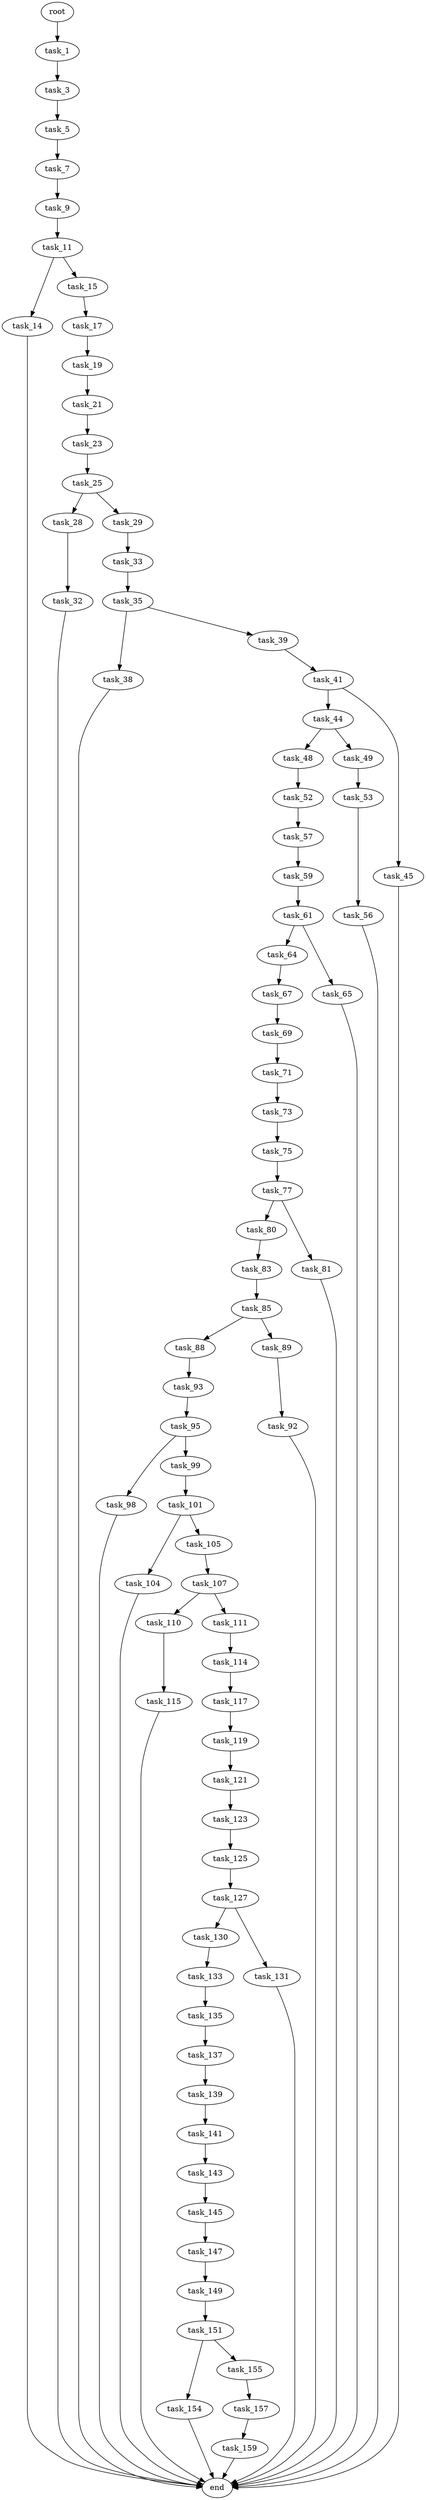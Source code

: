 digraph G {
  root [size="0.000000"];
  task_1 [size="328303401179.000000"];
  task_3 [size="8589934592.000000"];
  task_5 [size="63193842095.000000"];
  task_7 [size="28991029248.000000"];
  task_9 [size="368293445632.000000"];
  task_11 [size="68719476736.000000"];
  task_14 [size="1505197709.000000"];
  task_15 [size="114154794372.000000"];
  end [size="0.000000"];
  task_17 [size="268105826440.000000"];
  task_19 [size="720618024661.000000"];
  task_21 [size="730023672.000000"];
  task_23 [size="549755813888.000000"];
  task_25 [size="879335262364.000000"];
  task_28 [size="43649014665.000000"];
  task_29 [size="30540922374.000000"];
  task_32 [size="10889775259.000000"];
  task_33 [size="62729465554.000000"];
  task_35 [size="549755813888.000000"];
  task_38 [size="311798872409.000000"];
  task_39 [size="135827304428.000000"];
  task_41 [size="4298169694.000000"];
  task_44 [size="65080264622.000000"];
  task_45 [size="429443626499.000000"];
  task_48 [size="16559394584.000000"];
  task_49 [size="134217728000.000000"];
  task_52 [size="6838211220.000000"];
  task_53 [size="22650612692.000000"];
  task_57 [size="1217780680.000000"];
  task_56 [size="354103667042.000000"];
  task_59 [size="231928233984.000000"];
  task_61 [size="28991029248.000000"];
  task_64 [size="6700550266.000000"];
  task_65 [size="8533908584.000000"];
  task_67 [size="39702609894.000000"];
  task_69 [size="294208347453.000000"];
  task_71 [size="88743519518.000000"];
  task_73 [size="4303762333.000000"];
  task_75 [size="549755813888.000000"];
  task_77 [size="38474172478.000000"];
  task_80 [size="122673445917.000000"];
  task_81 [size="68719476736.000000"];
  task_83 [size="361345711837.000000"];
  task_85 [size="68719476736.000000"];
  task_88 [size="1073741824000.000000"];
  task_89 [size="130437770256.000000"];
  task_93 [size="2651059486.000000"];
  task_92 [size="4137823563.000000"];
  task_95 [size="9819075706.000000"];
  task_98 [size="14479163262.000000"];
  task_99 [size="11467906384.000000"];
  task_101 [size="231928233984.000000"];
  task_104 [size="93913197355.000000"];
  task_105 [size="2462239124.000000"];
  task_107 [size="52663495288.000000"];
  task_110 [size="672310314.000000"];
  task_111 [size="134217728000.000000"];
  task_115 [size="28991029248.000000"];
  task_114 [size="231928233984.000000"];
  task_117 [size="549755813888.000000"];
  task_119 [size="231928233984.000000"];
  task_121 [size="8589934592.000000"];
  task_123 [size="165190594556.000000"];
  task_125 [size="327797631382.000000"];
  task_127 [size="692663138.000000"];
  task_130 [size="5372517283.000000"];
  task_131 [size="11874611600.000000"];
  task_133 [size="134217728000.000000"];
  task_135 [size="1073741824000.000000"];
  task_137 [size="1223193552.000000"];
  task_139 [size="12725145362.000000"];
  task_141 [size="8589934592.000000"];
  task_143 [size="231928233984.000000"];
  task_145 [size="8589934592.000000"];
  task_147 [size="134217728000.000000"];
  task_149 [size="134217728000.000000"];
  task_151 [size="41422055152.000000"];
  task_154 [size="8198925535.000000"];
  task_155 [size="549755813888.000000"];
  task_157 [size="737203005758.000000"];
  task_159 [size="10775591341.000000"];

  root -> task_1 [size="1.000000"];
  task_1 -> task_3 [size="411041792.000000"];
  task_3 -> task_5 [size="33554432.000000"];
  task_5 -> task_7 [size="75497472.000000"];
  task_7 -> task_9 [size="75497472.000000"];
  task_9 -> task_11 [size="411041792.000000"];
  task_11 -> task_14 [size="134217728.000000"];
  task_11 -> task_15 [size="134217728.000000"];
  task_14 -> end [size="1.000000"];
  task_15 -> task_17 [size="134217728.000000"];
  task_17 -> task_19 [size="301989888.000000"];
  task_19 -> task_21 [size="838860800.000000"];
  task_21 -> task_23 [size="33554432.000000"];
  task_23 -> task_25 [size="536870912.000000"];
  task_25 -> task_28 [size="536870912.000000"];
  task_25 -> task_29 [size="536870912.000000"];
  task_28 -> task_32 [size="33554432.000000"];
  task_29 -> task_33 [size="536870912.000000"];
  task_32 -> end [size="1.000000"];
  task_33 -> task_35 [size="75497472.000000"];
  task_35 -> task_38 [size="536870912.000000"];
  task_35 -> task_39 [size="536870912.000000"];
  task_38 -> end [size="1.000000"];
  task_39 -> task_41 [size="411041792.000000"];
  task_41 -> task_44 [size="301989888.000000"];
  task_41 -> task_45 [size="301989888.000000"];
  task_44 -> task_48 [size="209715200.000000"];
  task_44 -> task_49 [size="209715200.000000"];
  task_45 -> end [size="1.000000"];
  task_48 -> task_52 [size="411041792.000000"];
  task_49 -> task_53 [size="209715200.000000"];
  task_52 -> task_57 [size="134217728.000000"];
  task_53 -> task_56 [size="411041792.000000"];
  task_57 -> task_59 [size="134217728.000000"];
  task_56 -> end [size="1.000000"];
  task_59 -> task_61 [size="301989888.000000"];
  task_61 -> task_64 [size="75497472.000000"];
  task_61 -> task_65 [size="75497472.000000"];
  task_64 -> task_67 [size="536870912.000000"];
  task_65 -> end [size="1.000000"];
  task_67 -> task_69 [size="838860800.000000"];
  task_69 -> task_71 [size="411041792.000000"];
  task_71 -> task_73 [size="209715200.000000"];
  task_73 -> task_75 [size="75497472.000000"];
  task_75 -> task_77 [size="536870912.000000"];
  task_77 -> task_80 [size="838860800.000000"];
  task_77 -> task_81 [size="838860800.000000"];
  task_80 -> task_83 [size="301989888.000000"];
  task_81 -> end [size="1.000000"];
  task_83 -> task_85 [size="411041792.000000"];
  task_85 -> task_88 [size="134217728.000000"];
  task_85 -> task_89 [size="134217728.000000"];
  task_88 -> task_93 [size="838860800.000000"];
  task_89 -> task_92 [size="134217728.000000"];
  task_93 -> task_95 [size="134217728.000000"];
  task_92 -> end [size="1.000000"];
  task_95 -> task_98 [size="301989888.000000"];
  task_95 -> task_99 [size="301989888.000000"];
  task_98 -> end [size="1.000000"];
  task_99 -> task_101 [size="536870912.000000"];
  task_101 -> task_104 [size="301989888.000000"];
  task_101 -> task_105 [size="301989888.000000"];
  task_104 -> end [size="1.000000"];
  task_105 -> task_107 [size="75497472.000000"];
  task_107 -> task_110 [size="838860800.000000"];
  task_107 -> task_111 [size="838860800.000000"];
  task_110 -> task_115 [size="75497472.000000"];
  task_111 -> task_114 [size="209715200.000000"];
  task_115 -> end [size="1.000000"];
  task_114 -> task_117 [size="301989888.000000"];
  task_117 -> task_119 [size="536870912.000000"];
  task_119 -> task_121 [size="301989888.000000"];
  task_121 -> task_123 [size="33554432.000000"];
  task_123 -> task_125 [size="209715200.000000"];
  task_125 -> task_127 [size="301989888.000000"];
  task_127 -> task_130 [size="75497472.000000"];
  task_127 -> task_131 [size="75497472.000000"];
  task_130 -> task_133 [size="209715200.000000"];
  task_131 -> end [size="1.000000"];
  task_133 -> task_135 [size="209715200.000000"];
  task_135 -> task_137 [size="838860800.000000"];
  task_137 -> task_139 [size="75497472.000000"];
  task_139 -> task_141 [size="209715200.000000"];
  task_141 -> task_143 [size="33554432.000000"];
  task_143 -> task_145 [size="301989888.000000"];
  task_145 -> task_147 [size="33554432.000000"];
  task_147 -> task_149 [size="209715200.000000"];
  task_149 -> task_151 [size="209715200.000000"];
  task_151 -> task_154 [size="209715200.000000"];
  task_151 -> task_155 [size="209715200.000000"];
  task_154 -> end [size="1.000000"];
  task_155 -> task_157 [size="536870912.000000"];
  task_157 -> task_159 [size="838860800.000000"];
  task_159 -> end [size="1.000000"];
}
